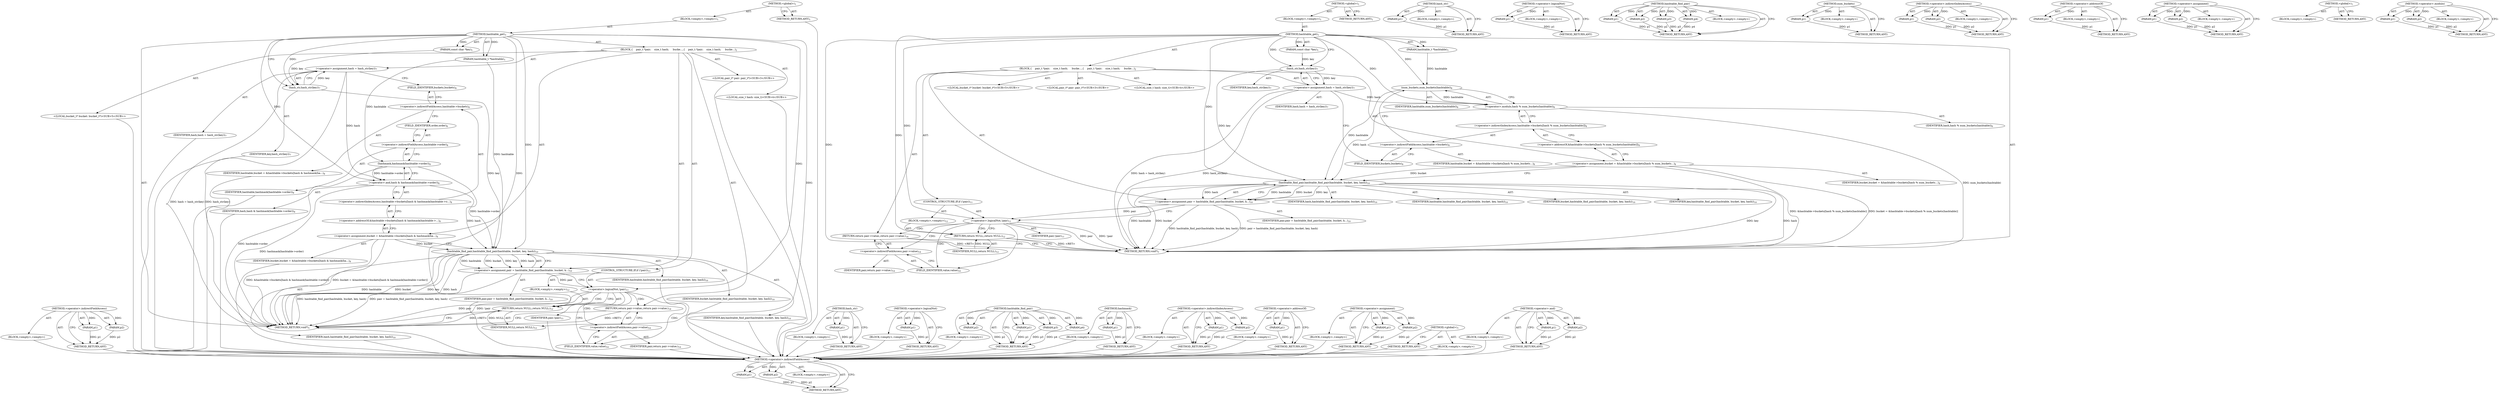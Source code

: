 digraph "&lt;operator&gt;.and" {
vulnerable_92 [label=<(METHOD,&lt;operator&gt;.indirectFieldAccess)>];
vulnerable_93 [label=<(PARAM,p1)>];
vulnerable_94 [label=<(PARAM,p2)>];
vulnerable_95 [label=<(BLOCK,&lt;empty&gt;,&lt;empty&gt;)>];
vulnerable_96 [label=<(METHOD_RETURN,ANY)>];
vulnerable_6 [label=<(METHOD,&lt;global&gt;)<SUB>1</SUB>>];
vulnerable_7 [label=<(BLOCK,&lt;empty&gt;,&lt;empty&gt;)<SUB>1</SUB>>];
vulnerable_8 [label=<(METHOD,hashtable_get)<SUB>1</SUB>>];
vulnerable_9 [label=<(PARAM,hashtable_t *hashtable)<SUB>1</SUB>>];
vulnerable_10 [label=<(PARAM,const char *key)<SUB>1</SUB>>];
vulnerable_11 [label=<(BLOCK,{
    pair_t *pair;
    size_t hash;
     bucke...,{
    pair_t *pair;
    size_t hash;
     bucke...)<SUB>2</SUB>>];
vulnerable_12 [label="<(LOCAL,pair_t* pair: pair_t*)<SUB>3</SUB>>"];
vulnerable_13 [label="<(LOCAL,size_t hash: size_t)<SUB>4</SUB>>"];
vulnerable_14 [label="<(LOCAL,bucket_t* bucket: bucket_t*)<SUB>5</SUB>>"];
vulnerable_15 [label=<(&lt;operator&gt;.assignment,hash = hash_str(key))<SUB>7</SUB>>];
vulnerable_16 [label=<(IDENTIFIER,hash,hash = hash_str(key))<SUB>7</SUB>>];
vulnerable_17 [label=<(hash_str,hash_str(key))<SUB>7</SUB>>];
vulnerable_18 [label=<(IDENTIFIER,key,hash_str(key))<SUB>7</SUB>>];
vulnerable_19 [label=<(&lt;operator&gt;.assignment,bucket = &amp;hashtable-&gt;buckets[hash % num_buckets...)<SUB>8</SUB>>];
vulnerable_20 [label=<(IDENTIFIER,bucket,bucket = &amp;hashtable-&gt;buckets[hash % num_buckets...)<SUB>8</SUB>>];
vulnerable_21 [label=<(&lt;operator&gt;.addressOf,&amp;hashtable-&gt;buckets[hash % num_buckets(hashtable)])<SUB>8</SUB>>];
vulnerable_22 [label=<(&lt;operator&gt;.indirectIndexAccess,hashtable-&gt;buckets[hash % num_buckets(hashtable)])<SUB>8</SUB>>];
vulnerable_23 [label=<(&lt;operator&gt;.indirectFieldAccess,hashtable-&gt;buckets)<SUB>8</SUB>>];
vulnerable_24 [label=<(IDENTIFIER,hashtable,bucket = &amp;hashtable-&gt;buckets[hash % num_buckets...)<SUB>8</SUB>>];
vulnerable_25 [label=<(FIELD_IDENTIFIER,buckets,buckets)<SUB>8</SUB>>];
vulnerable_26 [label=<(&lt;operator&gt;.modulo,hash % num_buckets(hashtable))<SUB>8</SUB>>];
vulnerable_27 [label=<(IDENTIFIER,hash,hash % num_buckets(hashtable))<SUB>8</SUB>>];
vulnerable_28 [label=<(num_buckets,num_buckets(hashtable))<SUB>8</SUB>>];
vulnerable_29 [label=<(IDENTIFIER,hashtable,num_buckets(hashtable))<SUB>8</SUB>>];
vulnerable_30 [label=<(&lt;operator&gt;.assignment,pair = hashtable_find_pair(hashtable, bucket, k...)<SUB>10</SUB>>];
vulnerable_31 [label=<(IDENTIFIER,pair,pair = hashtable_find_pair(hashtable, bucket, k...)<SUB>10</SUB>>];
vulnerable_32 [label=<(hashtable_find_pair,hashtable_find_pair(hashtable, bucket, key, hash))<SUB>10</SUB>>];
vulnerable_33 [label=<(IDENTIFIER,hashtable,hashtable_find_pair(hashtable, bucket, key, hash))<SUB>10</SUB>>];
vulnerable_34 [label=<(IDENTIFIER,bucket,hashtable_find_pair(hashtable, bucket, key, hash))<SUB>10</SUB>>];
vulnerable_35 [label=<(IDENTIFIER,key,hashtable_find_pair(hashtable, bucket, key, hash))<SUB>10</SUB>>];
vulnerable_36 [label=<(IDENTIFIER,hash,hashtable_find_pair(hashtable, bucket, key, hash))<SUB>10</SUB>>];
vulnerable_37 [label=<(CONTROL_STRUCTURE,IF,if (!pair))<SUB>11</SUB>>];
vulnerable_38 [label=<(&lt;operator&gt;.logicalNot,!pair)<SUB>11</SUB>>];
vulnerable_39 [label=<(IDENTIFIER,pair,!pair)<SUB>11</SUB>>];
vulnerable_40 [label=<(BLOCK,&lt;empty&gt;,&lt;empty&gt;)<SUB>12</SUB>>];
vulnerable_41 [label=<(RETURN,return NULL;,return NULL;)<SUB>12</SUB>>];
vulnerable_42 [label=<(IDENTIFIER,NULL,return NULL;)<SUB>12</SUB>>];
vulnerable_43 [label=<(RETURN,return pair-&gt;value;,return pair-&gt;value;)<SUB>14</SUB>>];
vulnerable_44 [label=<(&lt;operator&gt;.indirectFieldAccess,pair-&gt;value)<SUB>14</SUB>>];
vulnerable_45 [label=<(IDENTIFIER,pair,return pair-&gt;value;)<SUB>14</SUB>>];
vulnerable_46 [label=<(FIELD_IDENTIFIER,value,value)<SUB>14</SUB>>];
vulnerable_47 [label=<(METHOD_RETURN,void*)<SUB>1</SUB>>];
vulnerable_49 [label=<(METHOD_RETURN,ANY)<SUB>1</SUB>>];
vulnerable_79 [label=<(METHOD,hash_str)>];
vulnerable_80 [label=<(PARAM,p1)>];
vulnerable_81 [label=<(BLOCK,&lt;empty&gt;,&lt;empty&gt;)>];
vulnerable_82 [label=<(METHOD_RETURN,ANY)>];
vulnerable_113 [label=<(METHOD,&lt;operator&gt;.logicalNot)>];
vulnerable_114 [label=<(PARAM,p1)>];
vulnerable_115 [label=<(BLOCK,&lt;empty&gt;,&lt;empty&gt;)>];
vulnerable_116 [label=<(METHOD_RETURN,ANY)>];
vulnerable_106 [label=<(METHOD,hashtable_find_pair)>];
vulnerable_107 [label=<(PARAM,p1)>];
vulnerable_108 [label=<(PARAM,p2)>];
vulnerable_109 [label=<(PARAM,p3)>];
vulnerable_110 [label=<(PARAM,p4)>];
vulnerable_111 [label=<(BLOCK,&lt;empty&gt;,&lt;empty&gt;)>];
vulnerable_112 [label=<(METHOD_RETURN,ANY)>];
vulnerable_102 [label=<(METHOD,num_buckets)>];
vulnerable_103 [label=<(PARAM,p1)>];
vulnerable_104 [label=<(BLOCK,&lt;empty&gt;,&lt;empty&gt;)>];
vulnerable_105 [label=<(METHOD_RETURN,ANY)>];
vulnerable_87 [label=<(METHOD,&lt;operator&gt;.indirectIndexAccess)>];
vulnerable_88 [label=<(PARAM,p1)>];
vulnerable_89 [label=<(PARAM,p2)>];
vulnerable_90 [label=<(BLOCK,&lt;empty&gt;,&lt;empty&gt;)>];
vulnerable_91 [label=<(METHOD_RETURN,ANY)>];
vulnerable_83 [label=<(METHOD,&lt;operator&gt;.addressOf)>];
vulnerable_84 [label=<(PARAM,p1)>];
vulnerable_85 [label=<(BLOCK,&lt;empty&gt;,&lt;empty&gt;)>];
vulnerable_86 [label=<(METHOD_RETURN,ANY)>];
vulnerable_74 [label=<(METHOD,&lt;operator&gt;.assignment)>];
vulnerable_75 [label=<(PARAM,p1)>];
vulnerable_76 [label=<(PARAM,p2)>];
vulnerable_77 [label=<(BLOCK,&lt;empty&gt;,&lt;empty&gt;)>];
vulnerable_78 [label=<(METHOD_RETURN,ANY)>];
vulnerable_68 [label=<(METHOD,&lt;global&gt;)<SUB>1</SUB>>];
vulnerable_69 [label=<(BLOCK,&lt;empty&gt;,&lt;empty&gt;)>];
vulnerable_70 [label=<(METHOD_RETURN,ANY)>];
vulnerable_97 [label=<(METHOD,&lt;operator&gt;.modulo)>];
vulnerable_98 [label=<(PARAM,p1)>];
vulnerable_99 [label=<(PARAM,p2)>];
vulnerable_100 [label=<(BLOCK,&lt;empty&gt;,&lt;empty&gt;)>];
vulnerable_101 [label=<(METHOD_RETURN,ANY)>];
fixed_94 [label=<(METHOD,&lt;operator&gt;.indirectFieldAccess)>];
fixed_95 [label=<(PARAM,p1)>];
fixed_96 [label=<(PARAM,p2)>];
fixed_97 [label=<(BLOCK,&lt;empty&gt;,&lt;empty&gt;)>];
fixed_98 [label=<(METHOD_RETURN,ANY)>];
fixed_6 [label=<(METHOD,&lt;global&gt;)<SUB>1</SUB>>];
fixed_7 [label=<(BLOCK,&lt;empty&gt;,&lt;empty&gt;)<SUB>1</SUB>>];
fixed_8 [label=<(METHOD,hashtable_get)<SUB>1</SUB>>];
fixed_9 [label=<(PARAM,hashtable_t *hashtable)<SUB>1</SUB>>];
fixed_10 [label=<(PARAM,const char *key)<SUB>1</SUB>>];
fixed_11 [label=<(BLOCK,{
    pair_t *pair;
    size_t hash;
     bucke...,{
    pair_t *pair;
    size_t hash;
     bucke...)<SUB>2</SUB>>];
fixed_12 [label="<(LOCAL,pair_t* pair: pair_t*)<SUB>3</SUB>>"];
fixed_13 [label="<(LOCAL,size_t hash: size_t)<SUB>4</SUB>>"];
fixed_14 [label="<(LOCAL,bucket_t* bucket: bucket_t*)<SUB>5</SUB>>"];
fixed_15 [label=<(&lt;operator&gt;.assignment,hash = hash_str(key))<SUB>7</SUB>>];
fixed_16 [label=<(IDENTIFIER,hash,hash = hash_str(key))<SUB>7</SUB>>];
fixed_17 [label=<(hash_str,hash_str(key))<SUB>7</SUB>>];
fixed_18 [label=<(IDENTIFIER,key,hash_str(key))<SUB>7</SUB>>];
fixed_19 [label=<(&lt;operator&gt;.assignment,bucket = &amp;hashtable-&gt;buckets[hash &amp; hashmask(ha...)<SUB>8</SUB>>];
fixed_20 [label=<(IDENTIFIER,bucket,bucket = &amp;hashtable-&gt;buckets[hash &amp; hashmask(ha...)<SUB>8</SUB>>];
fixed_21 [label=<(&lt;operator&gt;.addressOf,&amp;hashtable-&gt;buckets[hash &amp; hashmask(hashtable-&gt;...)<SUB>8</SUB>>];
fixed_22 [label=<(&lt;operator&gt;.indirectIndexAccess,hashtable-&gt;buckets[hash &amp; hashmask(hashtable-&gt;o...)<SUB>8</SUB>>];
fixed_23 [label=<(&lt;operator&gt;.indirectFieldAccess,hashtable-&gt;buckets)<SUB>8</SUB>>];
fixed_24 [label=<(IDENTIFIER,hashtable,bucket = &amp;hashtable-&gt;buckets[hash &amp; hashmask(ha...)<SUB>8</SUB>>];
fixed_25 [label=<(FIELD_IDENTIFIER,buckets,buckets)<SUB>8</SUB>>];
fixed_26 [label=<(&lt;operator&gt;.and,hash &amp; hashmask(hashtable-&gt;order))<SUB>8</SUB>>];
fixed_27 [label=<(IDENTIFIER,hash,hash &amp; hashmask(hashtable-&gt;order))<SUB>8</SUB>>];
fixed_28 [label=<(hashmask,hashmask(hashtable-&gt;order))<SUB>8</SUB>>];
fixed_29 [label=<(&lt;operator&gt;.indirectFieldAccess,hashtable-&gt;order)<SUB>8</SUB>>];
fixed_30 [label=<(IDENTIFIER,hashtable,hashmask(hashtable-&gt;order))<SUB>8</SUB>>];
fixed_31 [label=<(FIELD_IDENTIFIER,order,order)<SUB>8</SUB>>];
fixed_32 [label=<(&lt;operator&gt;.assignment,pair = hashtable_find_pair(hashtable, bucket, k...)<SUB>10</SUB>>];
fixed_33 [label=<(IDENTIFIER,pair,pair = hashtable_find_pair(hashtable, bucket, k...)<SUB>10</SUB>>];
fixed_34 [label=<(hashtable_find_pair,hashtable_find_pair(hashtable, bucket, key, hash))<SUB>10</SUB>>];
fixed_35 [label=<(IDENTIFIER,hashtable,hashtable_find_pair(hashtable, bucket, key, hash))<SUB>10</SUB>>];
fixed_36 [label=<(IDENTIFIER,bucket,hashtable_find_pair(hashtable, bucket, key, hash))<SUB>10</SUB>>];
fixed_37 [label=<(IDENTIFIER,key,hashtable_find_pair(hashtable, bucket, key, hash))<SUB>10</SUB>>];
fixed_38 [label=<(IDENTIFIER,hash,hashtable_find_pair(hashtable, bucket, key, hash))<SUB>10</SUB>>];
fixed_39 [label=<(CONTROL_STRUCTURE,IF,if (!pair))<SUB>11</SUB>>];
fixed_40 [label=<(&lt;operator&gt;.logicalNot,!pair)<SUB>11</SUB>>];
fixed_41 [label=<(IDENTIFIER,pair,!pair)<SUB>11</SUB>>];
fixed_42 [label=<(BLOCK,&lt;empty&gt;,&lt;empty&gt;)<SUB>12</SUB>>];
fixed_43 [label=<(RETURN,return NULL;,return NULL;)<SUB>12</SUB>>];
fixed_44 [label=<(IDENTIFIER,NULL,return NULL;)<SUB>12</SUB>>];
fixed_45 [label=<(RETURN,return pair-&gt;value;,return pair-&gt;value;)<SUB>14</SUB>>];
fixed_46 [label=<(&lt;operator&gt;.indirectFieldAccess,pair-&gt;value)<SUB>14</SUB>>];
fixed_47 [label=<(IDENTIFIER,pair,return pair-&gt;value;)<SUB>14</SUB>>];
fixed_48 [label=<(FIELD_IDENTIFIER,value,value)<SUB>14</SUB>>];
fixed_49 [label=<(METHOD_RETURN,void*)<SUB>1</SUB>>];
fixed_51 [label=<(METHOD_RETURN,ANY)<SUB>1</SUB>>];
fixed_81 [label=<(METHOD,hash_str)>];
fixed_82 [label=<(PARAM,p1)>];
fixed_83 [label=<(BLOCK,&lt;empty&gt;,&lt;empty&gt;)>];
fixed_84 [label=<(METHOD_RETURN,ANY)>];
fixed_115 [label=<(METHOD,&lt;operator&gt;.logicalNot)>];
fixed_116 [label=<(PARAM,p1)>];
fixed_117 [label=<(BLOCK,&lt;empty&gt;,&lt;empty&gt;)>];
fixed_118 [label=<(METHOD_RETURN,ANY)>];
fixed_108 [label=<(METHOD,hashtable_find_pair)>];
fixed_109 [label=<(PARAM,p1)>];
fixed_110 [label=<(PARAM,p2)>];
fixed_111 [label=<(PARAM,p3)>];
fixed_112 [label=<(PARAM,p4)>];
fixed_113 [label=<(BLOCK,&lt;empty&gt;,&lt;empty&gt;)>];
fixed_114 [label=<(METHOD_RETURN,ANY)>];
fixed_104 [label=<(METHOD,hashmask)>];
fixed_105 [label=<(PARAM,p1)>];
fixed_106 [label=<(BLOCK,&lt;empty&gt;,&lt;empty&gt;)>];
fixed_107 [label=<(METHOD_RETURN,ANY)>];
fixed_89 [label=<(METHOD,&lt;operator&gt;.indirectIndexAccess)>];
fixed_90 [label=<(PARAM,p1)>];
fixed_91 [label=<(PARAM,p2)>];
fixed_92 [label=<(BLOCK,&lt;empty&gt;,&lt;empty&gt;)>];
fixed_93 [label=<(METHOD_RETURN,ANY)>];
fixed_85 [label=<(METHOD,&lt;operator&gt;.addressOf)>];
fixed_86 [label=<(PARAM,p1)>];
fixed_87 [label=<(BLOCK,&lt;empty&gt;,&lt;empty&gt;)>];
fixed_88 [label=<(METHOD_RETURN,ANY)>];
fixed_76 [label=<(METHOD,&lt;operator&gt;.assignment)>];
fixed_77 [label=<(PARAM,p1)>];
fixed_78 [label=<(PARAM,p2)>];
fixed_79 [label=<(BLOCK,&lt;empty&gt;,&lt;empty&gt;)>];
fixed_80 [label=<(METHOD_RETURN,ANY)>];
fixed_70 [label=<(METHOD,&lt;global&gt;)<SUB>1</SUB>>];
fixed_71 [label=<(BLOCK,&lt;empty&gt;,&lt;empty&gt;)>];
fixed_72 [label=<(METHOD_RETURN,ANY)>];
fixed_99 [label=<(METHOD,&lt;operator&gt;.and)>];
fixed_100 [label=<(PARAM,p1)>];
fixed_101 [label=<(PARAM,p2)>];
fixed_102 [label=<(BLOCK,&lt;empty&gt;,&lt;empty&gt;)>];
fixed_103 [label=<(METHOD_RETURN,ANY)>];
vulnerable_92 -> vulnerable_93  [key=0, label="AST: "];
vulnerable_92 -> vulnerable_93  [key=1, label="DDG: "];
vulnerable_92 -> vulnerable_95  [key=0, label="AST: "];
vulnerable_92 -> vulnerable_94  [key=0, label="AST: "];
vulnerable_92 -> vulnerable_94  [key=1, label="DDG: "];
vulnerable_92 -> vulnerable_96  [key=0, label="AST: "];
vulnerable_92 -> vulnerable_96  [key=1, label="CFG: "];
vulnerable_93 -> vulnerable_96  [key=0, label="DDG: p1"];
vulnerable_94 -> vulnerable_96  [key=0, label="DDG: p2"];
vulnerable_6 -> vulnerable_7  [key=0, label="AST: "];
vulnerable_6 -> vulnerable_49  [key=0, label="AST: "];
vulnerable_6 -> vulnerable_49  [key=1, label="CFG: "];
vulnerable_7 -> vulnerable_8  [key=0, label="AST: "];
vulnerable_8 -> vulnerable_9  [key=0, label="AST: "];
vulnerable_8 -> vulnerable_9  [key=1, label="DDG: "];
vulnerable_8 -> vulnerable_10  [key=0, label="AST: "];
vulnerable_8 -> vulnerable_10  [key=1, label="DDG: "];
vulnerable_8 -> vulnerable_11  [key=0, label="AST: "];
vulnerable_8 -> vulnerable_47  [key=0, label="AST: "];
vulnerable_8 -> vulnerable_17  [key=0, label="CFG: "];
vulnerable_8 -> vulnerable_17  [key=1, label="DDG: "];
vulnerable_8 -> vulnerable_32  [key=0, label="DDG: "];
vulnerable_8 -> vulnerable_38  [key=0, label="DDG: "];
vulnerable_8 -> vulnerable_41  [key=0, label="DDG: "];
vulnerable_8 -> vulnerable_42  [key=0, label="DDG: "];
vulnerable_8 -> vulnerable_26  [key=0, label="DDG: "];
vulnerable_8 -> vulnerable_28  [key=0, label="DDG: "];
vulnerable_9 -> vulnerable_28  [key=0, label="DDG: hashtable"];
vulnerable_10 -> vulnerable_17  [key=0, label="DDG: key"];
vulnerable_11 -> vulnerable_12  [key=0, label="AST: "];
vulnerable_11 -> vulnerable_13  [key=0, label="AST: "];
vulnerable_11 -> vulnerable_14  [key=0, label="AST: "];
vulnerable_11 -> vulnerable_15  [key=0, label="AST: "];
vulnerable_11 -> vulnerable_19  [key=0, label="AST: "];
vulnerable_11 -> vulnerable_30  [key=0, label="AST: "];
vulnerable_11 -> vulnerable_37  [key=0, label="AST: "];
vulnerable_11 -> vulnerable_43  [key=0, label="AST: "];
vulnerable_15 -> vulnerable_16  [key=0, label="AST: "];
vulnerable_15 -> vulnerable_17  [key=0, label="AST: "];
vulnerable_15 -> vulnerable_25  [key=0, label="CFG: "];
vulnerable_15 -> vulnerable_47  [key=0, label="DDG: hash_str(key)"];
vulnerable_15 -> vulnerable_47  [key=1, label="DDG: hash = hash_str(key)"];
vulnerable_15 -> vulnerable_26  [key=0, label="DDG: hash"];
vulnerable_17 -> vulnerable_18  [key=0, label="AST: "];
vulnerable_17 -> vulnerable_15  [key=0, label="CFG: "];
vulnerable_17 -> vulnerable_15  [key=1, label="DDG: key"];
vulnerable_17 -> vulnerable_32  [key=0, label="DDG: key"];
vulnerable_19 -> vulnerable_20  [key=0, label="AST: "];
vulnerable_19 -> vulnerable_21  [key=0, label="AST: "];
vulnerable_19 -> vulnerable_32  [key=0, label="CFG: "];
vulnerable_19 -> vulnerable_32  [key=1, label="DDG: bucket"];
vulnerable_19 -> vulnerable_47  [key=0, label="DDG: &amp;hashtable-&gt;buckets[hash % num_buckets(hashtable)]"];
vulnerable_19 -> vulnerable_47  [key=1, label="DDG: bucket = &amp;hashtable-&gt;buckets[hash % num_buckets(hashtable)]"];
vulnerable_21 -> vulnerable_22  [key=0, label="AST: "];
vulnerable_21 -> vulnerable_19  [key=0, label="CFG: "];
vulnerable_22 -> vulnerable_23  [key=0, label="AST: "];
vulnerable_22 -> vulnerable_26  [key=0, label="AST: "];
vulnerable_22 -> vulnerable_21  [key=0, label="CFG: "];
vulnerable_23 -> vulnerable_24  [key=0, label="AST: "];
vulnerable_23 -> vulnerable_25  [key=0, label="AST: "];
vulnerable_23 -> vulnerable_28  [key=0, label="CFG: "];
vulnerable_25 -> vulnerable_23  [key=0, label="CFG: "];
vulnerable_26 -> vulnerable_27  [key=0, label="AST: "];
vulnerable_26 -> vulnerable_28  [key=0, label="AST: "];
vulnerable_26 -> vulnerable_22  [key=0, label="CFG: "];
vulnerable_26 -> vulnerable_47  [key=0, label="DDG: num_buckets(hashtable)"];
vulnerable_26 -> vulnerable_32  [key=0, label="DDG: hash"];
vulnerable_28 -> vulnerable_29  [key=0, label="AST: "];
vulnerable_28 -> vulnerable_26  [key=0, label="CFG: "];
vulnerable_28 -> vulnerable_26  [key=1, label="DDG: hashtable"];
vulnerable_28 -> vulnerable_32  [key=0, label="DDG: hashtable"];
vulnerable_30 -> vulnerable_31  [key=0, label="AST: "];
vulnerable_30 -> vulnerable_32  [key=0, label="AST: "];
vulnerable_30 -> vulnerable_38  [key=0, label="CFG: "];
vulnerable_30 -> vulnerable_38  [key=1, label="DDG: pair"];
vulnerable_30 -> vulnerable_47  [key=0, label="DDG: hashtable_find_pair(hashtable, bucket, key, hash)"];
vulnerable_30 -> vulnerable_47  [key=1, label="DDG: pair = hashtable_find_pair(hashtable, bucket, key, hash)"];
vulnerable_32 -> vulnerable_33  [key=0, label="AST: "];
vulnerable_32 -> vulnerable_34  [key=0, label="AST: "];
vulnerable_32 -> vulnerable_35  [key=0, label="AST: "];
vulnerable_32 -> vulnerable_36  [key=0, label="AST: "];
vulnerable_32 -> vulnerable_30  [key=0, label="CFG: "];
vulnerable_32 -> vulnerable_30  [key=1, label="DDG: hashtable"];
vulnerable_32 -> vulnerable_30  [key=2, label="DDG: bucket"];
vulnerable_32 -> vulnerable_30  [key=3, label="DDG: key"];
vulnerable_32 -> vulnerable_30  [key=4, label="DDG: hash"];
vulnerable_32 -> vulnerable_47  [key=0, label="DDG: hashtable"];
vulnerable_32 -> vulnerable_47  [key=1, label="DDG: bucket"];
vulnerable_32 -> vulnerable_47  [key=2, label="DDG: key"];
vulnerable_32 -> vulnerable_47  [key=3, label="DDG: hash"];
vulnerable_37 -> vulnerable_38  [key=0, label="AST: "];
vulnerable_37 -> vulnerable_40  [key=0, label="AST: "];
vulnerable_38 -> vulnerable_39  [key=0, label="AST: "];
vulnerable_38 -> vulnerable_41  [key=0, label="CFG: "];
vulnerable_38 -> vulnerable_41  [key=1, label="CDG: "];
vulnerable_38 -> vulnerable_46  [key=0, label="CFG: "];
vulnerable_38 -> vulnerable_46  [key=1, label="CDG: "];
vulnerable_38 -> vulnerable_47  [key=0, label="DDG: pair"];
vulnerable_38 -> vulnerable_47  [key=1, label="DDG: !pair"];
vulnerable_38 -> vulnerable_44  [key=0, label="CDG: "];
vulnerable_38 -> vulnerable_43  [key=0, label="CDG: "];
vulnerable_40 -> vulnerable_41  [key=0, label="AST: "];
vulnerable_41 -> vulnerable_42  [key=0, label="AST: "];
vulnerable_41 -> vulnerable_47  [key=0, label="CFG: "];
vulnerable_41 -> vulnerable_47  [key=1, label="DDG: &lt;RET&gt;"];
vulnerable_42 -> vulnerable_41  [key=0, label="DDG: NULL"];
vulnerable_43 -> vulnerable_44  [key=0, label="AST: "];
vulnerable_43 -> vulnerable_47  [key=0, label="CFG: "];
vulnerable_43 -> vulnerable_47  [key=1, label="DDG: &lt;RET&gt;"];
vulnerable_44 -> vulnerable_45  [key=0, label="AST: "];
vulnerable_44 -> vulnerable_46  [key=0, label="AST: "];
vulnerable_44 -> vulnerable_43  [key=0, label="CFG: "];
vulnerable_46 -> vulnerable_44  [key=0, label="CFG: "];
vulnerable_79 -> vulnerable_80  [key=0, label="AST: "];
vulnerable_79 -> vulnerable_80  [key=1, label="DDG: "];
vulnerable_79 -> vulnerable_81  [key=0, label="AST: "];
vulnerable_79 -> vulnerable_82  [key=0, label="AST: "];
vulnerable_79 -> vulnerable_82  [key=1, label="CFG: "];
vulnerable_80 -> vulnerable_82  [key=0, label="DDG: p1"];
vulnerable_113 -> vulnerable_114  [key=0, label="AST: "];
vulnerable_113 -> vulnerable_114  [key=1, label="DDG: "];
vulnerable_113 -> vulnerable_115  [key=0, label="AST: "];
vulnerable_113 -> vulnerable_116  [key=0, label="AST: "];
vulnerable_113 -> vulnerable_116  [key=1, label="CFG: "];
vulnerable_114 -> vulnerable_116  [key=0, label="DDG: p1"];
vulnerable_106 -> vulnerable_107  [key=0, label="AST: "];
vulnerable_106 -> vulnerable_107  [key=1, label="DDG: "];
vulnerable_106 -> vulnerable_111  [key=0, label="AST: "];
vulnerable_106 -> vulnerable_108  [key=0, label="AST: "];
vulnerable_106 -> vulnerable_108  [key=1, label="DDG: "];
vulnerable_106 -> vulnerable_112  [key=0, label="AST: "];
vulnerable_106 -> vulnerable_112  [key=1, label="CFG: "];
vulnerable_106 -> vulnerable_109  [key=0, label="AST: "];
vulnerable_106 -> vulnerable_109  [key=1, label="DDG: "];
vulnerable_106 -> vulnerable_110  [key=0, label="AST: "];
vulnerable_106 -> vulnerable_110  [key=1, label="DDG: "];
vulnerable_107 -> vulnerable_112  [key=0, label="DDG: p1"];
vulnerable_108 -> vulnerable_112  [key=0, label="DDG: p2"];
vulnerable_109 -> vulnerable_112  [key=0, label="DDG: p3"];
vulnerable_110 -> vulnerable_112  [key=0, label="DDG: p4"];
vulnerable_102 -> vulnerable_103  [key=0, label="AST: "];
vulnerable_102 -> vulnerable_103  [key=1, label="DDG: "];
vulnerable_102 -> vulnerable_104  [key=0, label="AST: "];
vulnerable_102 -> vulnerable_105  [key=0, label="AST: "];
vulnerable_102 -> vulnerable_105  [key=1, label="CFG: "];
vulnerable_103 -> vulnerable_105  [key=0, label="DDG: p1"];
vulnerable_87 -> vulnerable_88  [key=0, label="AST: "];
vulnerable_87 -> vulnerable_88  [key=1, label="DDG: "];
vulnerable_87 -> vulnerable_90  [key=0, label="AST: "];
vulnerable_87 -> vulnerable_89  [key=0, label="AST: "];
vulnerable_87 -> vulnerable_89  [key=1, label="DDG: "];
vulnerable_87 -> vulnerable_91  [key=0, label="AST: "];
vulnerable_87 -> vulnerable_91  [key=1, label="CFG: "];
vulnerable_88 -> vulnerable_91  [key=0, label="DDG: p1"];
vulnerable_89 -> vulnerable_91  [key=0, label="DDG: p2"];
vulnerable_83 -> vulnerable_84  [key=0, label="AST: "];
vulnerable_83 -> vulnerable_84  [key=1, label="DDG: "];
vulnerable_83 -> vulnerable_85  [key=0, label="AST: "];
vulnerable_83 -> vulnerable_86  [key=0, label="AST: "];
vulnerable_83 -> vulnerable_86  [key=1, label="CFG: "];
vulnerable_84 -> vulnerable_86  [key=0, label="DDG: p1"];
vulnerable_74 -> vulnerable_75  [key=0, label="AST: "];
vulnerable_74 -> vulnerable_75  [key=1, label="DDG: "];
vulnerable_74 -> vulnerable_77  [key=0, label="AST: "];
vulnerable_74 -> vulnerable_76  [key=0, label="AST: "];
vulnerable_74 -> vulnerable_76  [key=1, label="DDG: "];
vulnerable_74 -> vulnerable_78  [key=0, label="AST: "];
vulnerable_74 -> vulnerable_78  [key=1, label="CFG: "];
vulnerable_75 -> vulnerable_78  [key=0, label="DDG: p1"];
vulnerable_76 -> vulnerable_78  [key=0, label="DDG: p2"];
vulnerable_68 -> vulnerable_69  [key=0, label="AST: "];
vulnerable_68 -> vulnerable_70  [key=0, label="AST: "];
vulnerable_68 -> vulnerable_70  [key=1, label="CFG: "];
vulnerable_97 -> vulnerable_98  [key=0, label="AST: "];
vulnerable_97 -> vulnerable_98  [key=1, label="DDG: "];
vulnerable_97 -> vulnerable_100  [key=0, label="AST: "];
vulnerable_97 -> vulnerable_99  [key=0, label="AST: "];
vulnerable_97 -> vulnerable_99  [key=1, label="DDG: "];
vulnerable_97 -> vulnerable_101  [key=0, label="AST: "];
vulnerable_97 -> vulnerable_101  [key=1, label="CFG: "];
vulnerable_98 -> vulnerable_101  [key=0, label="DDG: p1"];
vulnerable_99 -> vulnerable_101  [key=0, label="DDG: p2"];
fixed_94 -> fixed_95  [key=0, label="AST: "];
fixed_94 -> fixed_95  [key=1, label="DDG: "];
fixed_94 -> fixed_97  [key=0, label="AST: "];
fixed_94 -> fixed_96  [key=0, label="AST: "];
fixed_94 -> fixed_96  [key=1, label="DDG: "];
fixed_94 -> fixed_98  [key=0, label="AST: "];
fixed_94 -> fixed_98  [key=1, label="CFG: "];
fixed_95 -> fixed_98  [key=0, label="DDG: p1"];
fixed_96 -> fixed_98  [key=0, label="DDG: p2"];
fixed_97 -> vulnerable_92  [key=0];
fixed_98 -> vulnerable_92  [key=0];
fixed_6 -> fixed_7  [key=0, label="AST: "];
fixed_6 -> fixed_51  [key=0, label="AST: "];
fixed_6 -> fixed_51  [key=1, label="CFG: "];
fixed_7 -> fixed_8  [key=0, label="AST: "];
fixed_8 -> fixed_9  [key=0, label="AST: "];
fixed_8 -> fixed_9  [key=1, label="DDG: "];
fixed_8 -> fixed_10  [key=0, label="AST: "];
fixed_8 -> fixed_10  [key=1, label="DDG: "];
fixed_8 -> fixed_11  [key=0, label="AST: "];
fixed_8 -> fixed_49  [key=0, label="AST: "];
fixed_8 -> fixed_17  [key=0, label="CFG: "];
fixed_8 -> fixed_17  [key=1, label="DDG: "];
fixed_8 -> fixed_34  [key=0, label="DDG: "];
fixed_8 -> fixed_40  [key=0, label="DDG: "];
fixed_8 -> fixed_43  [key=0, label="DDG: "];
fixed_8 -> fixed_44  [key=0, label="DDG: "];
fixed_8 -> fixed_26  [key=0, label="DDG: "];
fixed_9 -> fixed_34  [key=0, label="DDG: hashtable"];
fixed_9 -> fixed_28  [key=0, label="DDG: hashtable"];
fixed_10 -> fixed_17  [key=0, label="DDG: key"];
fixed_11 -> fixed_12  [key=0, label="AST: "];
fixed_11 -> fixed_13  [key=0, label="AST: "];
fixed_11 -> fixed_14  [key=0, label="AST: "];
fixed_11 -> fixed_15  [key=0, label="AST: "];
fixed_11 -> fixed_19  [key=0, label="AST: "];
fixed_11 -> fixed_32  [key=0, label="AST: "];
fixed_11 -> fixed_39  [key=0, label="AST: "];
fixed_11 -> fixed_45  [key=0, label="AST: "];
fixed_12 -> vulnerable_92  [key=0];
fixed_13 -> vulnerable_92  [key=0];
fixed_14 -> vulnerable_92  [key=0];
fixed_15 -> fixed_16  [key=0, label="AST: "];
fixed_15 -> fixed_17  [key=0, label="AST: "];
fixed_15 -> fixed_25  [key=0, label="CFG: "];
fixed_15 -> fixed_49  [key=0, label="DDG: hash_str(key)"];
fixed_15 -> fixed_49  [key=1, label="DDG: hash = hash_str(key)"];
fixed_15 -> fixed_26  [key=0, label="DDG: hash"];
fixed_16 -> vulnerable_92  [key=0];
fixed_17 -> fixed_18  [key=0, label="AST: "];
fixed_17 -> fixed_15  [key=0, label="CFG: "];
fixed_17 -> fixed_15  [key=1, label="DDG: key"];
fixed_17 -> fixed_34  [key=0, label="DDG: key"];
fixed_18 -> vulnerable_92  [key=0];
fixed_19 -> fixed_20  [key=0, label="AST: "];
fixed_19 -> fixed_21  [key=0, label="AST: "];
fixed_19 -> fixed_34  [key=0, label="CFG: "];
fixed_19 -> fixed_34  [key=1, label="DDG: bucket"];
fixed_19 -> fixed_49  [key=0, label="DDG: &amp;hashtable-&gt;buckets[hash &amp; hashmask(hashtable-&gt;order)]"];
fixed_19 -> fixed_49  [key=1, label="DDG: bucket = &amp;hashtable-&gt;buckets[hash &amp; hashmask(hashtable-&gt;order)]"];
fixed_20 -> vulnerable_92  [key=0];
fixed_21 -> fixed_22  [key=0, label="AST: "];
fixed_21 -> fixed_19  [key=0, label="CFG: "];
fixed_22 -> fixed_23  [key=0, label="AST: "];
fixed_22 -> fixed_26  [key=0, label="AST: "];
fixed_22 -> fixed_21  [key=0, label="CFG: "];
fixed_23 -> fixed_24  [key=0, label="AST: "];
fixed_23 -> fixed_25  [key=0, label="AST: "];
fixed_23 -> fixed_31  [key=0, label="CFG: "];
fixed_24 -> vulnerable_92  [key=0];
fixed_25 -> fixed_23  [key=0, label="CFG: "];
fixed_26 -> fixed_27  [key=0, label="AST: "];
fixed_26 -> fixed_28  [key=0, label="AST: "];
fixed_26 -> fixed_22  [key=0, label="CFG: "];
fixed_26 -> fixed_49  [key=0, label="DDG: hashmask(hashtable-&gt;order)"];
fixed_26 -> fixed_34  [key=0, label="DDG: hash"];
fixed_27 -> vulnerable_92  [key=0];
fixed_28 -> fixed_29  [key=0, label="AST: "];
fixed_28 -> fixed_26  [key=0, label="CFG: "];
fixed_28 -> fixed_26  [key=1, label="DDG: hashtable-&gt;order"];
fixed_28 -> fixed_49  [key=0, label="DDG: hashtable-&gt;order"];
fixed_28 -> fixed_34  [key=0, label="DDG: hashtable-&gt;order"];
fixed_29 -> fixed_30  [key=0, label="AST: "];
fixed_29 -> fixed_31  [key=0, label="AST: "];
fixed_29 -> fixed_28  [key=0, label="CFG: "];
fixed_30 -> vulnerable_92  [key=0];
fixed_31 -> fixed_29  [key=0, label="CFG: "];
fixed_32 -> fixed_33  [key=0, label="AST: "];
fixed_32 -> fixed_34  [key=0, label="AST: "];
fixed_32 -> fixed_40  [key=0, label="CFG: "];
fixed_32 -> fixed_40  [key=1, label="DDG: pair"];
fixed_32 -> fixed_49  [key=0, label="DDG: hashtable_find_pair(hashtable, bucket, key, hash)"];
fixed_32 -> fixed_49  [key=1, label="DDG: pair = hashtable_find_pair(hashtable, bucket, key, hash)"];
fixed_33 -> vulnerable_92  [key=0];
fixed_34 -> fixed_35  [key=0, label="AST: "];
fixed_34 -> fixed_36  [key=0, label="AST: "];
fixed_34 -> fixed_37  [key=0, label="AST: "];
fixed_34 -> fixed_38  [key=0, label="AST: "];
fixed_34 -> fixed_32  [key=0, label="CFG: "];
fixed_34 -> fixed_32  [key=1, label="DDG: hashtable"];
fixed_34 -> fixed_32  [key=2, label="DDG: bucket"];
fixed_34 -> fixed_32  [key=3, label="DDG: key"];
fixed_34 -> fixed_32  [key=4, label="DDG: hash"];
fixed_34 -> fixed_49  [key=0, label="DDG: hashtable"];
fixed_34 -> fixed_49  [key=1, label="DDG: bucket"];
fixed_34 -> fixed_49  [key=2, label="DDG: key"];
fixed_34 -> fixed_49  [key=3, label="DDG: hash"];
fixed_35 -> vulnerable_92  [key=0];
fixed_36 -> vulnerable_92  [key=0];
fixed_37 -> vulnerable_92  [key=0];
fixed_38 -> vulnerable_92  [key=0];
fixed_39 -> fixed_40  [key=0, label="AST: "];
fixed_39 -> fixed_42  [key=0, label="AST: "];
fixed_40 -> fixed_41  [key=0, label="AST: "];
fixed_40 -> fixed_43  [key=0, label="CFG: "];
fixed_40 -> fixed_43  [key=1, label="CDG: "];
fixed_40 -> fixed_48  [key=0, label="CFG: "];
fixed_40 -> fixed_48  [key=1, label="CDG: "];
fixed_40 -> fixed_49  [key=0, label="DDG: pair"];
fixed_40 -> fixed_49  [key=1, label="DDG: !pair"];
fixed_40 -> fixed_45  [key=0, label="CDG: "];
fixed_40 -> fixed_46  [key=0, label="CDG: "];
fixed_41 -> vulnerable_92  [key=0];
fixed_42 -> fixed_43  [key=0, label="AST: "];
fixed_43 -> fixed_44  [key=0, label="AST: "];
fixed_43 -> fixed_49  [key=0, label="CFG: "];
fixed_43 -> fixed_49  [key=1, label="DDG: &lt;RET&gt;"];
fixed_44 -> fixed_43  [key=0, label="DDG: NULL"];
fixed_45 -> fixed_46  [key=0, label="AST: "];
fixed_45 -> fixed_49  [key=0, label="CFG: "];
fixed_45 -> fixed_49  [key=1, label="DDG: &lt;RET&gt;"];
fixed_46 -> fixed_47  [key=0, label="AST: "];
fixed_46 -> fixed_48  [key=0, label="AST: "];
fixed_46 -> fixed_45  [key=0, label="CFG: "];
fixed_47 -> vulnerable_92  [key=0];
fixed_48 -> fixed_46  [key=0, label="CFG: "];
fixed_49 -> vulnerable_92  [key=0];
fixed_51 -> vulnerable_92  [key=0];
fixed_81 -> fixed_82  [key=0, label="AST: "];
fixed_81 -> fixed_82  [key=1, label="DDG: "];
fixed_81 -> fixed_83  [key=0, label="AST: "];
fixed_81 -> fixed_84  [key=0, label="AST: "];
fixed_81 -> fixed_84  [key=1, label="CFG: "];
fixed_82 -> fixed_84  [key=0, label="DDG: p1"];
fixed_83 -> vulnerable_92  [key=0];
fixed_84 -> vulnerable_92  [key=0];
fixed_115 -> fixed_116  [key=0, label="AST: "];
fixed_115 -> fixed_116  [key=1, label="DDG: "];
fixed_115 -> fixed_117  [key=0, label="AST: "];
fixed_115 -> fixed_118  [key=0, label="AST: "];
fixed_115 -> fixed_118  [key=1, label="CFG: "];
fixed_116 -> fixed_118  [key=0, label="DDG: p1"];
fixed_117 -> vulnerable_92  [key=0];
fixed_118 -> vulnerable_92  [key=0];
fixed_108 -> fixed_109  [key=0, label="AST: "];
fixed_108 -> fixed_109  [key=1, label="DDG: "];
fixed_108 -> fixed_113  [key=0, label="AST: "];
fixed_108 -> fixed_110  [key=0, label="AST: "];
fixed_108 -> fixed_110  [key=1, label="DDG: "];
fixed_108 -> fixed_114  [key=0, label="AST: "];
fixed_108 -> fixed_114  [key=1, label="CFG: "];
fixed_108 -> fixed_111  [key=0, label="AST: "];
fixed_108 -> fixed_111  [key=1, label="DDG: "];
fixed_108 -> fixed_112  [key=0, label="AST: "];
fixed_108 -> fixed_112  [key=1, label="DDG: "];
fixed_109 -> fixed_114  [key=0, label="DDG: p1"];
fixed_110 -> fixed_114  [key=0, label="DDG: p2"];
fixed_111 -> fixed_114  [key=0, label="DDG: p3"];
fixed_112 -> fixed_114  [key=0, label="DDG: p4"];
fixed_113 -> vulnerable_92  [key=0];
fixed_114 -> vulnerable_92  [key=0];
fixed_104 -> fixed_105  [key=0, label="AST: "];
fixed_104 -> fixed_105  [key=1, label="DDG: "];
fixed_104 -> fixed_106  [key=0, label="AST: "];
fixed_104 -> fixed_107  [key=0, label="AST: "];
fixed_104 -> fixed_107  [key=1, label="CFG: "];
fixed_105 -> fixed_107  [key=0, label="DDG: p1"];
fixed_106 -> vulnerable_92  [key=0];
fixed_107 -> vulnerable_92  [key=0];
fixed_89 -> fixed_90  [key=0, label="AST: "];
fixed_89 -> fixed_90  [key=1, label="DDG: "];
fixed_89 -> fixed_92  [key=0, label="AST: "];
fixed_89 -> fixed_91  [key=0, label="AST: "];
fixed_89 -> fixed_91  [key=1, label="DDG: "];
fixed_89 -> fixed_93  [key=0, label="AST: "];
fixed_89 -> fixed_93  [key=1, label="CFG: "];
fixed_90 -> fixed_93  [key=0, label="DDG: p1"];
fixed_91 -> fixed_93  [key=0, label="DDG: p2"];
fixed_92 -> vulnerable_92  [key=0];
fixed_93 -> vulnerable_92  [key=0];
fixed_85 -> fixed_86  [key=0, label="AST: "];
fixed_85 -> fixed_86  [key=1, label="DDG: "];
fixed_85 -> fixed_87  [key=0, label="AST: "];
fixed_85 -> fixed_88  [key=0, label="AST: "];
fixed_85 -> fixed_88  [key=1, label="CFG: "];
fixed_86 -> fixed_88  [key=0, label="DDG: p1"];
fixed_87 -> vulnerable_92  [key=0];
fixed_88 -> vulnerable_92  [key=0];
fixed_76 -> fixed_77  [key=0, label="AST: "];
fixed_76 -> fixed_77  [key=1, label="DDG: "];
fixed_76 -> fixed_79  [key=0, label="AST: "];
fixed_76 -> fixed_78  [key=0, label="AST: "];
fixed_76 -> fixed_78  [key=1, label="DDG: "];
fixed_76 -> fixed_80  [key=0, label="AST: "];
fixed_76 -> fixed_80  [key=1, label="CFG: "];
fixed_77 -> fixed_80  [key=0, label="DDG: p1"];
fixed_78 -> fixed_80  [key=0, label="DDG: p2"];
fixed_79 -> vulnerable_92  [key=0];
fixed_80 -> vulnerable_92  [key=0];
fixed_70 -> fixed_71  [key=0, label="AST: "];
fixed_70 -> fixed_72  [key=0, label="AST: "];
fixed_70 -> fixed_72  [key=1, label="CFG: "];
fixed_71 -> vulnerable_92  [key=0];
fixed_72 -> vulnerable_92  [key=0];
fixed_99 -> fixed_100  [key=0, label="AST: "];
fixed_99 -> fixed_100  [key=1, label="DDG: "];
fixed_99 -> fixed_102  [key=0, label="AST: "];
fixed_99 -> fixed_101  [key=0, label="AST: "];
fixed_99 -> fixed_101  [key=1, label="DDG: "];
fixed_99 -> fixed_103  [key=0, label="AST: "];
fixed_99 -> fixed_103  [key=1, label="CFG: "];
fixed_100 -> fixed_103  [key=0, label="DDG: p1"];
fixed_101 -> fixed_103  [key=0, label="DDG: p2"];
fixed_102 -> vulnerable_92  [key=0];
fixed_103 -> vulnerable_92  [key=0];
}
